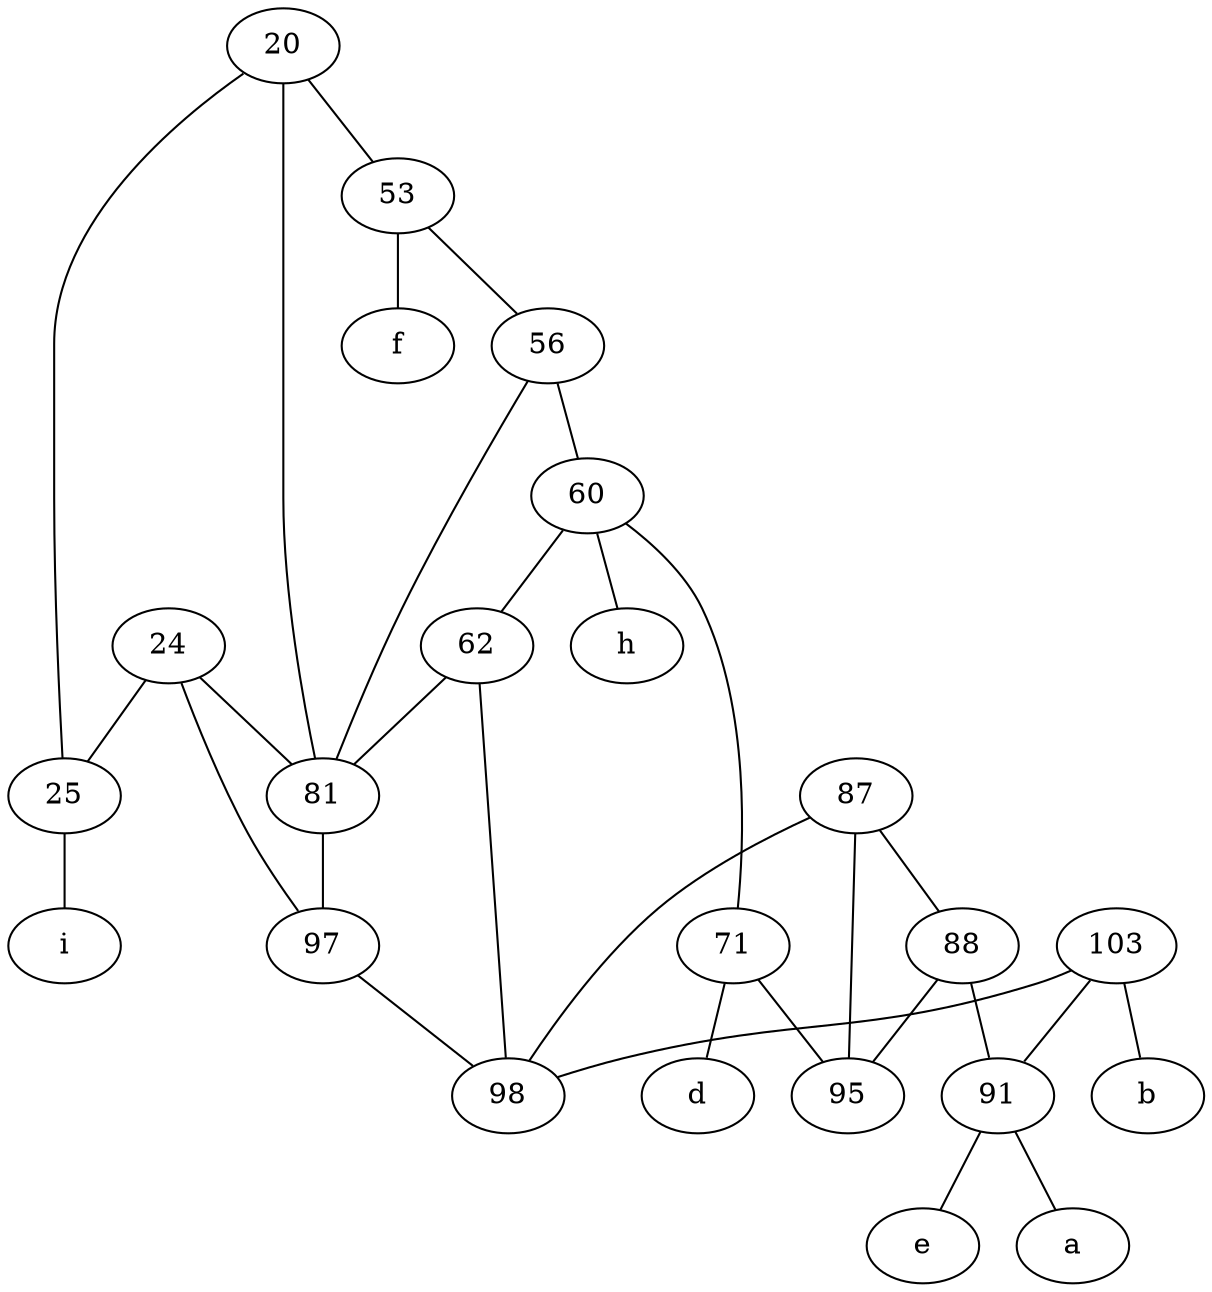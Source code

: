 graph {
	node [labelfontsize=50]
	20 [pos="15.2,76.68333!"]
	24 [pos="17.68333,75.91667!"]
	25 [pos="15.86667,74.5!"]
	e [pos="23.21667,72.68333!"]
	d [pos="24.58333,80.83333!"]
	i [pos="15.48333,73.83333!"]
	53 [pos="13.13333,78.13333!"]
	56 [pos="15.5,80.05!"]
	60 [pos="21.23333,81.63333!"]
	62 [pos="21.15,79.1!"]
	71 [pos="23.16697,79.95006!"]
	81 [pos="17.37528,78.47444!"]
	b [pos="21.7,72.96667!"]
	87 [pos="22.6,75.3!"]
	88 [pos="23.18333,75.76667!"]
	91 [pos="23.03333,72.61667!"]
	95 [pos="22.71792,75.8333!"]
	97 [pos="19.88333,75.33333!"]
	98 [pos="21.01667,75.56667!"]
	103 [pos="21.7,72.96667!"]
	h [pos="21.23333,81.63333!"]
	f [pos="13.13333,78.13333!"]
	a [pos="23.03333,72.61667!"]
	56 -- 81
	103 -- b
	24 -- 81
	81 -- 97
	91 -- a
	24 -- 25
	71 -- d
	87 -- 95
	97 -- 98
	103 -- 98
	71 -- 95
	91 -- e
	60 -- 71
	88 -- 91
	24 -- 97
	88 -- 95
	53 -- f
	56 -- 60
	62 -- 98
	87 -- 88
	87 -- 98
	25 -- i
	20 -- 53
	103 -- 91
	60 -- h
	20 -- 81
	20 -- 25
	60 -- 62
	62 -- 81
	53 -- 56
}

